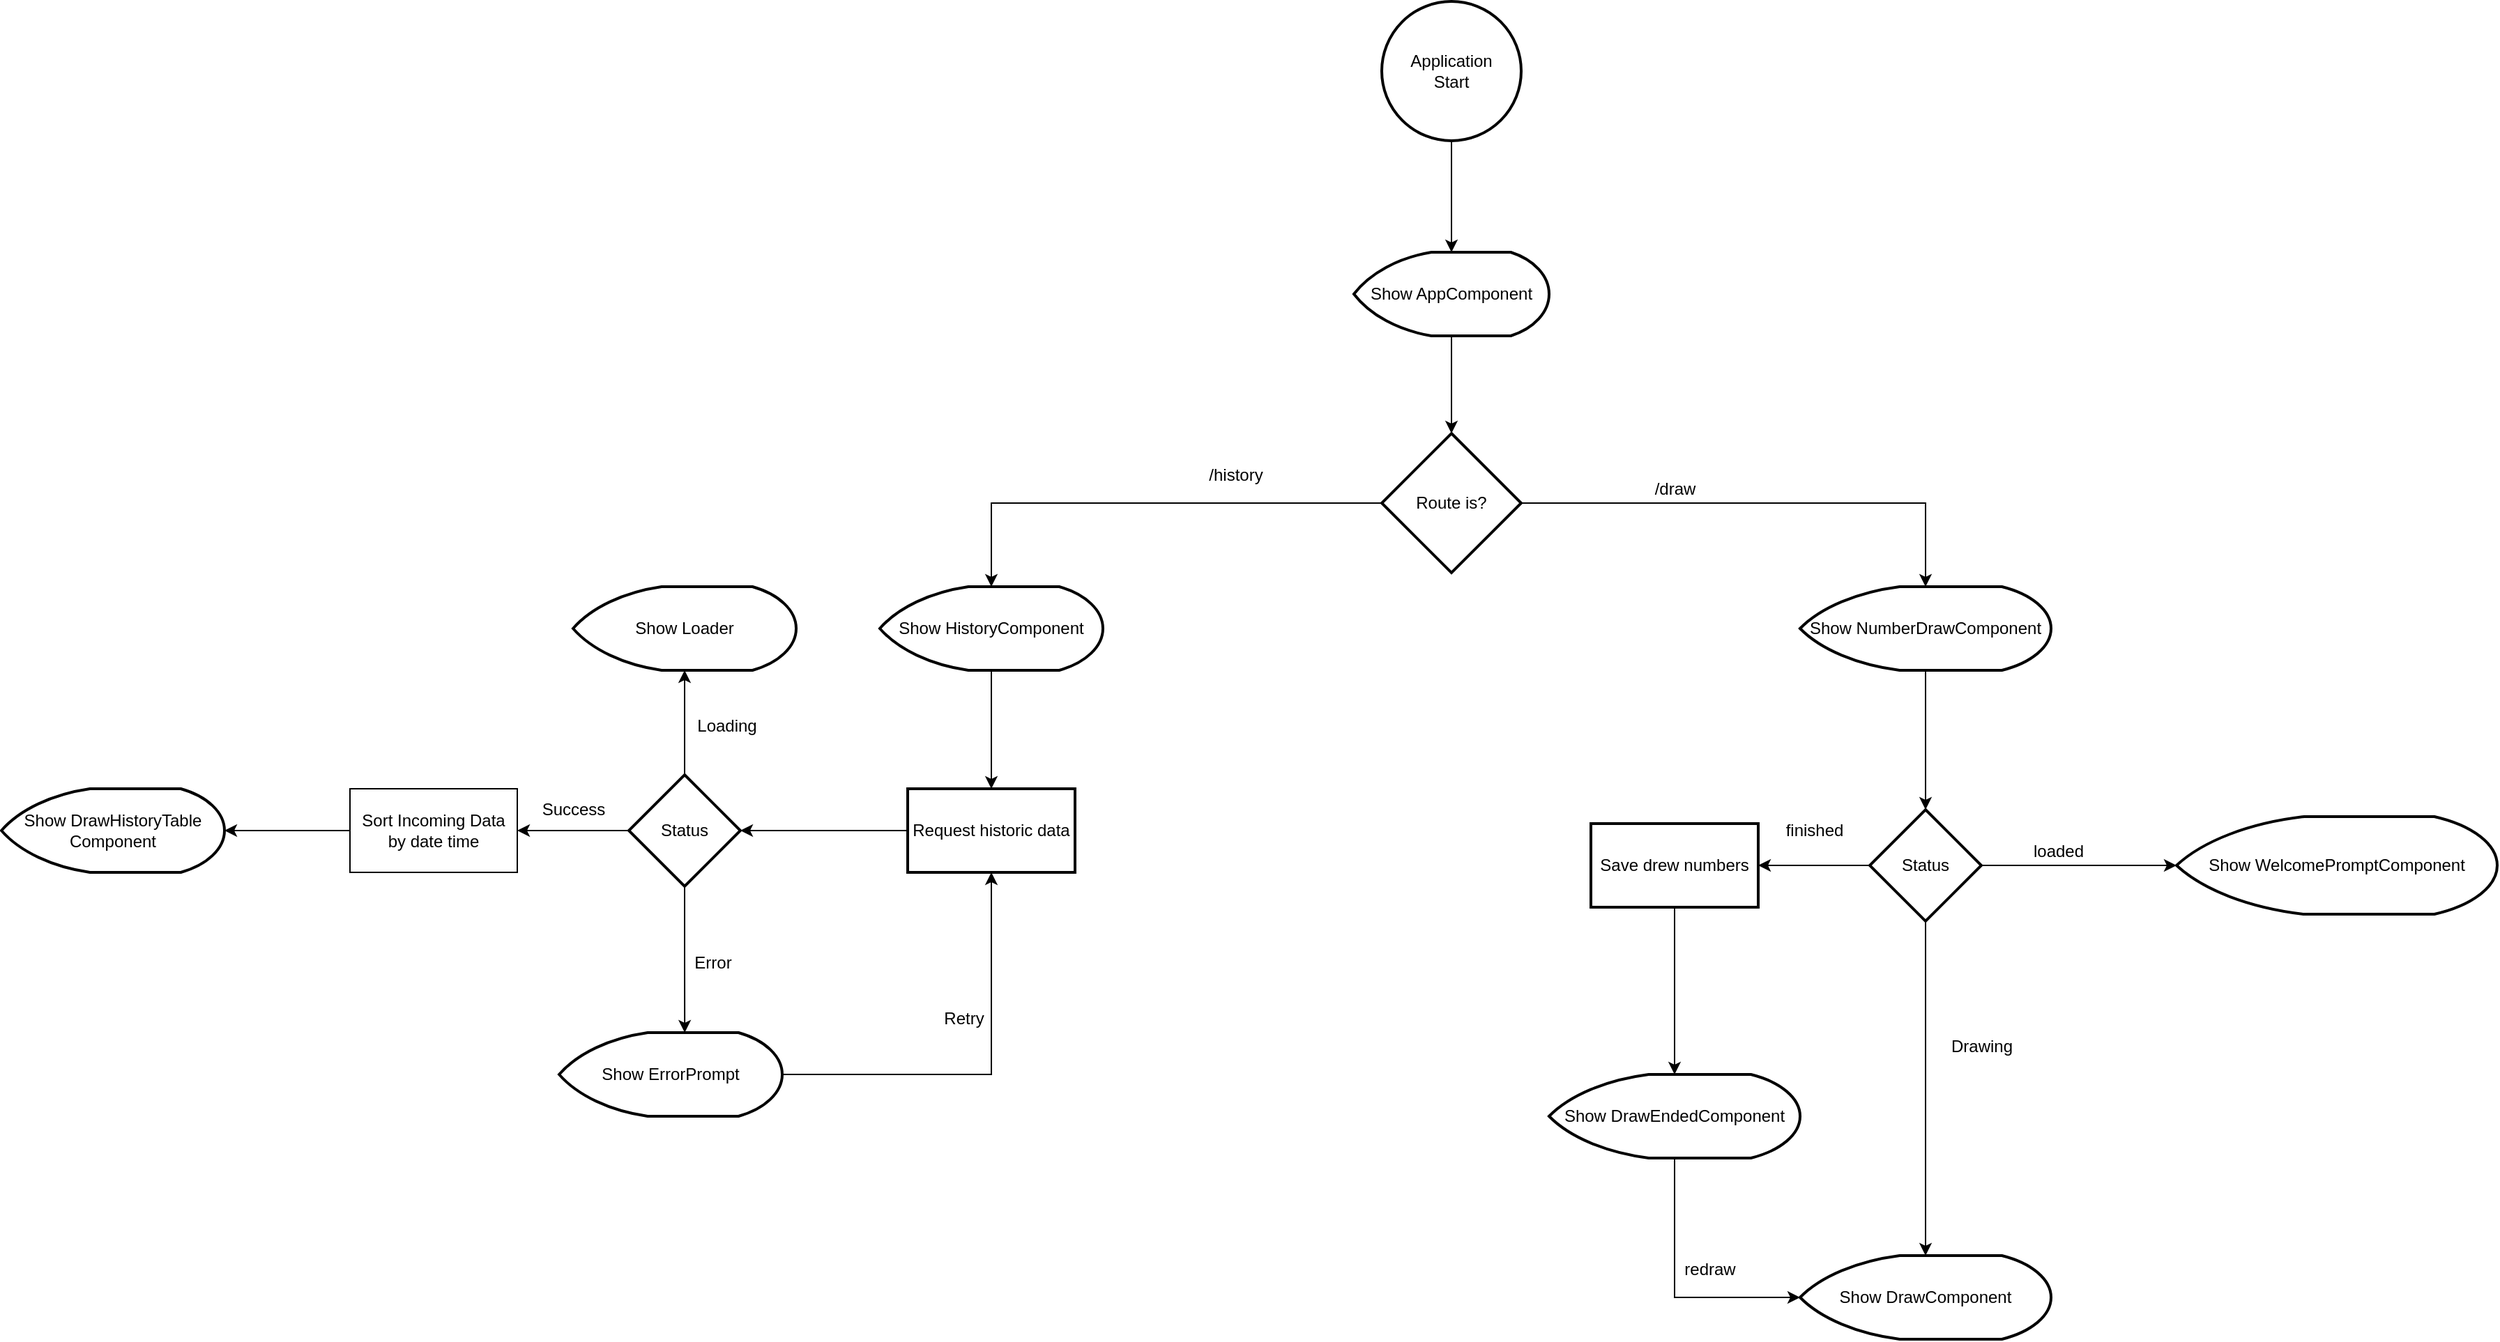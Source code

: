 <mxfile version="14.8.1" type="github">
  <diagram id="uloBPjqb92WjDAkiwb_R" name="Page-1">
    <mxGraphModel dx="2471" dy="1902" grid="1" gridSize="10" guides="1" tooltips="1" connect="1" arrows="1" fold="1" page="1" pageScale="1" pageWidth="850" pageHeight="1100" math="0" shadow="0">
      <root>
        <mxCell id="0" />
        <mxCell id="1" parent="0" />
        <mxCell id="fB88yQwokx1iAzmXtBpc-4" style="edgeStyle=orthogonalEdgeStyle;rounded=0;orthogonalLoop=1;jettySize=auto;html=1;entryX=0.5;entryY=0;entryDx=0;entryDy=0;entryPerimeter=0;" edge="1" parent="1" source="fB88yQwokx1iAzmXtBpc-2" target="fB88yQwokx1iAzmXtBpc-8">
          <mxGeometry relative="1" as="geometry" />
        </mxCell>
        <mxCell id="fB88yQwokx1iAzmXtBpc-2" value="Application&lt;br&gt;Start" style="strokeWidth=2;html=1;shape=mxgraph.flowchart.start_2;whiteSpace=wrap;" vertex="1" parent="1">
          <mxGeometry x="330" y="-80" width="100" height="100" as="geometry" />
        </mxCell>
        <mxCell id="fB88yQwokx1iAzmXtBpc-97" style="edgeStyle=orthogonalEdgeStyle;rounded=0;orthogonalLoop=1;jettySize=auto;html=1;entryX=0.5;entryY=0;entryDx=0;entryDy=0;entryPerimeter=0;" edge="1" parent="1" source="fB88yQwokx1iAzmXtBpc-3" target="fB88yQwokx1iAzmXtBpc-82">
          <mxGeometry relative="1" as="geometry" />
        </mxCell>
        <mxCell id="fB88yQwokx1iAzmXtBpc-123" style="edgeStyle=orthogonalEdgeStyle;rounded=0;orthogonalLoop=1;jettySize=auto;html=1;entryX=0.5;entryY=0;entryDx=0;entryDy=0;entryPerimeter=0;" edge="1" parent="1" source="fB88yQwokx1iAzmXtBpc-3" target="fB88yQwokx1iAzmXtBpc-107">
          <mxGeometry relative="1" as="geometry" />
        </mxCell>
        <mxCell id="fB88yQwokx1iAzmXtBpc-3" value="Route is?" style="strokeWidth=2;html=1;shape=mxgraph.flowchart.decision;whiteSpace=wrap;" vertex="1" parent="1">
          <mxGeometry x="330" y="230" width="100" height="100" as="geometry" />
        </mxCell>
        <mxCell id="fB88yQwokx1iAzmXtBpc-79" value="" style="edgeStyle=orthogonalEdgeStyle;rounded=0;orthogonalLoop=1;jettySize=auto;html=1;" edge="1" parent="1" source="fB88yQwokx1iAzmXtBpc-8" target="fB88yQwokx1iAzmXtBpc-3">
          <mxGeometry relative="1" as="geometry" />
        </mxCell>
        <mxCell id="fB88yQwokx1iAzmXtBpc-8" value="Show AppComponent" style="strokeWidth=2;html=1;shape=mxgraph.flowchart.display;whiteSpace=wrap;" vertex="1" parent="1">
          <mxGeometry x="310" y="100" width="140" height="60" as="geometry" />
        </mxCell>
        <mxCell id="fB88yQwokx1iAzmXtBpc-80" value="/draw" style="text;html=1;align=center;verticalAlign=middle;resizable=0;points=[];autosize=1;strokeColor=none;" vertex="1" parent="1">
          <mxGeometry x="520" y="260" width="40" height="20" as="geometry" />
        </mxCell>
        <mxCell id="fB88yQwokx1iAzmXtBpc-98" style="edgeStyle=orthogonalEdgeStyle;rounded=0;orthogonalLoop=1;jettySize=auto;html=1;entryX=0.5;entryY=0;entryDx=0;entryDy=0;" edge="1" parent="1" source="fB88yQwokx1iAzmXtBpc-82" target="fB88yQwokx1iAzmXtBpc-85">
          <mxGeometry relative="1" as="geometry" />
        </mxCell>
        <mxCell id="fB88yQwokx1iAzmXtBpc-82" value="Show NumberDrawComponent" style="strokeWidth=2;html=1;shape=mxgraph.flowchart.display;whiteSpace=wrap;" vertex="1" parent="1">
          <mxGeometry x="630" y="340" width="180" height="60" as="geometry" />
        </mxCell>
        <mxCell id="fB88yQwokx1iAzmXtBpc-83" value="" style="edgeStyle=orthogonalEdgeStyle;rounded=0;orthogonalLoop=1;jettySize=auto;html=1;entryX=0;entryY=0.5;entryDx=0;entryDy=0;entryPerimeter=0;" edge="1" parent="1" source="fB88yQwokx1iAzmXtBpc-85" target="fB88yQwokx1iAzmXtBpc-89">
          <mxGeometry relative="1" as="geometry">
            <mxPoint x="1560" y="280" as="targetPoint" />
          </mxGeometry>
        </mxCell>
        <mxCell id="fB88yQwokx1iAzmXtBpc-99" value="" style="edgeStyle=orthogonalEdgeStyle;rounded=0;orthogonalLoop=1;jettySize=auto;html=1;" edge="1" parent="1" source="fB88yQwokx1iAzmXtBpc-85" target="fB88yQwokx1iAzmXtBpc-93">
          <mxGeometry relative="1" as="geometry" />
        </mxCell>
        <mxCell id="fB88yQwokx1iAzmXtBpc-101" style="edgeStyle=orthogonalEdgeStyle;rounded=0;orthogonalLoop=1;jettySize=auto;html=1;exitX=0.5;exitY=1;exitDx=0;exitDy=0;" edge="1" parent="1" source="fB88yQwokx1iAzmXtBpc-85" target="fB88yQwokx1iAzmXtBpc-90">
          <mxGeometry relative="1" as="geometry" />
        </mxCell>
        <mxCell id="fB88yQwokx1iAzmXtBpc-85" value="Status" style="rhombus;whiteSpace=wrap;html=1;strokeWidth=2;" vertex="1" parent="1">
          <mxGeometry x="680" y="500" width="80" height="80" as="geometry" />
        </mxCell>
        <mxCell id="fB88yQwokx1iAzmXtBpc-86" value="loaded" style="text;html=1;align=center;verticalAlign=middle;resizable=0;points=[];autosize=1;strokeColor=none;" vertex="1" parent="1">
          <mxGeometry x="790" y="520" width="50" height="20" as="geometry" />
        </mxCell>
        <mxCell id="fB88yQwokx1iAzmXtBpc-87" value="Drawing" style="text;html=1;align=center;verticalAlign=middle;resizable=0;points=[];autosize=1;strokeColor=none;" vertex="1" parent="1">
          <mxGeometry x="730" y="660" width="60" height="20" as="geometry" />
        </mxCell>
        <mxCell id="fB88yQwokx1iAzmXtBpc-88" value="finished" style="text;html=1;align=center;verticalAlign=middle;resizable=0;points=[];autosize=1;strokeColor=none;" vertex="1" parent="1">
          <mxGeometry x="610" y="505" width="60" height="20" as="geometry" />
        </mxCell>
        <mxCell id="fB88yQwokx1iAzmXtBpc-89" value="Show WelcomePromptComponent" style="strokeWidth=2;html=1;shape=mxgraph.flowchart.display;whiteSpace=wrap;" vertex="1" parent="1">
          <mxGeometry x="900" y="505" width="230" height="70" as="geometry" />
        </mxCell>
        <mxCell id="fB88yQwokx1iAzmXtBpc-90" value="Show DrawComponent" style="strokeWidth=2;html=1;shape=mxgraph.flowchart.display;whiteSpace=wrap;" vertex="1" parent="1">
          <mxGeometry x="630" y="820" width="180" height="60" as="geometry" />
        </mxCell>
        <mxCell id="fB88yQwokx1iAzmXtBpc-100" style="edgeStyle=orthogonalEdgeStyle;rounded=0;orthogonalLoop=1;jettySize=auto;html=1;" edge="1" parent="1" source="fB88yQwokx1iAzmXtBpc-93" target="fB88yQwokx1iAzmXtBpc-95">
          <mxGeometry relative="1" as="geometry" />
        </mxCell>
        <mxCell id="fB88yQwokx1iAzmXtBpc-93" value="Save drew numbers" style="whiteSpace=wrap;html=1;strokeWidth=2;" vertex="1" parent="1">
          <mxGeometry x="480" y="510" width="120" height="60" as="geometry" />
        </mxCell>
        <mxCell id="fB88yQwokx1iAzmXtBpc-102" style="edgeStyle=orthogonalEdgeStyle;rounded=0;orthogonalLoop=1;jettySize=auto;html=1;entryX=0;entryY=0.5;entryDx=0;entryDy=0;entryPerimeter=0;" edge="1" parent="1" source="fB88yQwokx1iAzmXtBpc-95" target="fB88yQwokx1iAzmXtBpc-90">
          <mxGeometry relative="1" as="geometry" />
        </mxCell>
        <mxCell id="fB88yQwokx1iAzmXtBpc-95" value="Show DrawEndedComponent" style="strokeWidth=2;html=1;shape=mxgraph.flowchart.display;whiteSpace=wrap;" vertex="1" parent="1">
          <mxGeometry x="450" y="690" width="180" height="60" as="geometry" />
        </mxCell>
        <mxCell id="fB88yQwokx1iAzmXtBpc-96" value="redraw" style="text;html=1;align=center;verticalAlign=middle;resizable=0;points=[];autosize=1;strokeColor=none;" vertex="1" parent="1">
          <mxGeometry x="540" y="820" width="50" height="20" as="geometry" />
        </mxCell>
        <mxCell id="fB88yQwokx1iAzmXtBpc-103" value="/history" style="text;html=1;align=center;verticalAlign=middle;resizable=0;points=[];autosize=1;strokeColor=none;" vertex="1" parent="1">
          <mxGeometry x="200" y="250" width="50" height="20" as="geometry" />
        </mxCell>
        <mxCell id="fB88yQwokx1iAzmXtBpc-125" style="edgeStyle=orthogonalEdgeStyle;rounded=0;orthogonalLoop=1;jettySize=auto;html=1;entryX=1;entryY=0.5;entryDx=0;entryDy=0;" edge="1" parent="1" source="fB88yQwokx1iAzmXtBpc-105" target="fB88yQwokx1iAzmXtBpc-112">
          <mxGeometry relative="1" as="geometry" />
        </mxCell>
        <mxCell id="fB88yQwokx1iAzmXtBpc-105" value="Request historic data" style="whiteSpace=wrap;html=1;strokeWidth=2;" vertex="1" parent="1">
          <mxGeometry x="-10" y="485" width="120" height="60" as="geometry" />
        </mxCell>
        <mxCell id="fB88yQwokx1iAzmXtBpc-124" style="edgeStyle=orthogonalEdgeStyle;rounded=0;orthogonalLoop=1;jettySize=auto;html=1;" edge="1" parent="1" source="fB88yQwokx1iAzmXtBpc-107" target="fB88yQwokx1iAzmXtBpc-105">
          <mxGeometry relative="1" as="geometry" />
        </mxCell>
        <mxCell id="fB88yQwokx1iAzmXtBpc-107" value="Show HistoryComponent" style="strokeWidth=2;html=1;shape=mxgraph.flowchart.display;whiteSpace=wrap;" vertex="1" parent="1">
          <mxGeometry x="-30" y="340" width="160" height="60" as="geometry" />
        </mxCell>
        <mxCell id="fB88yQwokx1iAzmXtBpc-108" value="Show Loader" style="strokeWidth=2;html=1;shape=mxgraph.flowchart.display;whiteSpace=wrap;" vertex="1" parent="1">
          <mxGeometry x="-250" y="340" width="160" height="60" as="geometry" />
        </mxCell>
        <mxCell id="fB88yQwokx1iAzmXtBpc-109" value="" style="edgeStyle=orthogonalEdgeStyle;rounded=0;orthogonalLoop=1;jettySize=auto;html=1;" edge="1" parent="1" source="fB88yQwokx1iAzmXtBpc-112" target="fB88yQwokx1iAzmXtBpc-108">
          <mxGeometry relative="1" as="geometry" />
        </mxCell>
        <mxCell id="fB88yQwokx1iAzmXtBpc-111" value="" style="edgeStyle=orthogonalEdgeStyle;rounded=0;orthogonalLoop=1;jettySize=auto;html=1;" edge="1" parent="1" source="fB88yQwokx1iAzmXtBpc-112" target="fB88yQwokx1iAzmXtBpc-119">
          <mxGeometry relative="1" as="geometry" />
        </mxCell>
        <mxCell id="fB88yQwokx1iAzmXtBpc-126" style="edgeStyle=orthogonalEdgeStyle;rounded=0;orthogonalLoop=1;jettySize=auto;html=1;exitX=0.5;exitY=1;exitDx=0;exitDy=0;entryX=0.563;entryY=0;entryDx=0;entryDy=0;entryPerimeter=0;" edge="1" parent="1" source="fB88yQwokx1iAzmXtBpc-112" target="fB88yQwokx1iAzmXtBpc-116">
          <mxGeometry relative="1" as="geometry" />
        </mxCell>
        <mxCell id="fB88yQwokx1iAzmXtBpc-112" value="Status" style="rhombus;whiteSpace=wrap;html=1;strokeWidth=2;" vertex="1" parent="1">
          <mxGeometry x="-210" y="475" width="80" height="80" as="geometry" />
        </mxCell>
        <mxCell id="fB88yQwokx1iAzmXtBpc-113" value="Loading" style="text;html=1;align=center;verticalAlign=middle;resizable=0;points=[];autosize=1;strokeColor=none;" vertex="1" parent="1">
          <mxGeometry x="-170" y="430" width="60" height="20" as="geometry" />
        </mxCell>
        <mxCell id="fB88yQwokx1iAzmXtBpc-114" value="Error" style="text;html=1;align=center;verticalAlign=middle;resizable=0;points=[];autosize=1;strokeColor=none;" vertex="1" parent="1">
          <mxGeometry x="-170" y="600" width="40" height="20" as="geometry" />
        </mxCell>
        <mxCell id="fB88yQwokx1iAzmXtBpc-127" style="edgeStyle=orthogonalEdgeStyle;rounded=0;orthogonalLoop=1;jettySize=auto;html=1;entryX=0.5;entryY=1;entryDx=0;entryDy=0;" edge="1" parent="1" source="fB88yQwokx1iAzmXtBpc-116" target="fB88yQwokx1iAzmXtBpc-105">
          <mxGeometry relative="1" as="geometry" />
        </mxCell>
        <mxCell id="fB88yQwokx1iAzmXtBpc-116" value="Show ErrorPrompt" style="strokeWidth=2;html=1;shape=mxgraph.flowchart.display;whiteSpace=wrap;" vertex="1" parent="1">
          <mxGeometry x="-260" y="660" width="160" height="60" as="geometry" />
        </mxCell>
        <mxCell id="fB88yQwokx1iAzmXtBpc-118" value="" style="edgeStyle=orthogonalEdgeStyle;rounded=0;orthogonalLoop=1;jettySize=auto;html=1;entryX=1;entryY=0.5;entryDx=0;entryDy=0;entryPerimeter=0;" edge="1" parent="1" source="fB88yQwokx1iAzmXtBpc-119" target="fB88yQwokx1iAzmXtBpc-121">
          <mxGeometry relative="1" as="geometry">
            <mxPoint x="-920" y="490" as="targetPoint" />
          </mxGeometry>
        </mxCell>
        <mxCell id="fB88yQwokx1iAzmXtBpc-119" value="Sort Incoming Data by date time" style="rounded=0;whiteSpace=wrap;html=1;" vertex="1" parent="1">
          <mxGeometry x="-410" y="485" width="120" height="60" as="geometry" />
        </mxCell>
        <mxCell id="fB88yQwokx1iAzmXtBpc-120" value="Success" style="text;html=1;align=center;verticalAlign=middle;resizable=0;points=[];autosize=1;strokeColor=none;" vertex="1" parent="1">
          <mxGeometry x="-280" y="490" width="60" height="20" as="geometry" />
        </mxCell>
        <mxCell id="fB88yQwokx1iAzmXtBpc-121" value="Show DrawHistoryTable&lt;br&gt;Component" style="strokeWidth=2;html=1;shape=mxgraph.flowchart.display;whiteSpace=wrap;" vertex="1" parent="1">
          <mxGeometry x="-660" y="485" width="160" height="60" as="geometry" />
        </mxCell>
        <mxCell id="fB88yQwokx1iAzmXtBpc-122" value="Retry" style="text;html=1;align=center;verticalAlign=middle;resizable=0;points=[];autosize=1;strokeColor=none;" vertex="1" parent="1">
          <mxGeometry x="10" y="640" width="40" height="20" as="geometry" />
        </mxCell>
      </root>
    </mxGraphModel>
  </diagram>
</mxfile>
